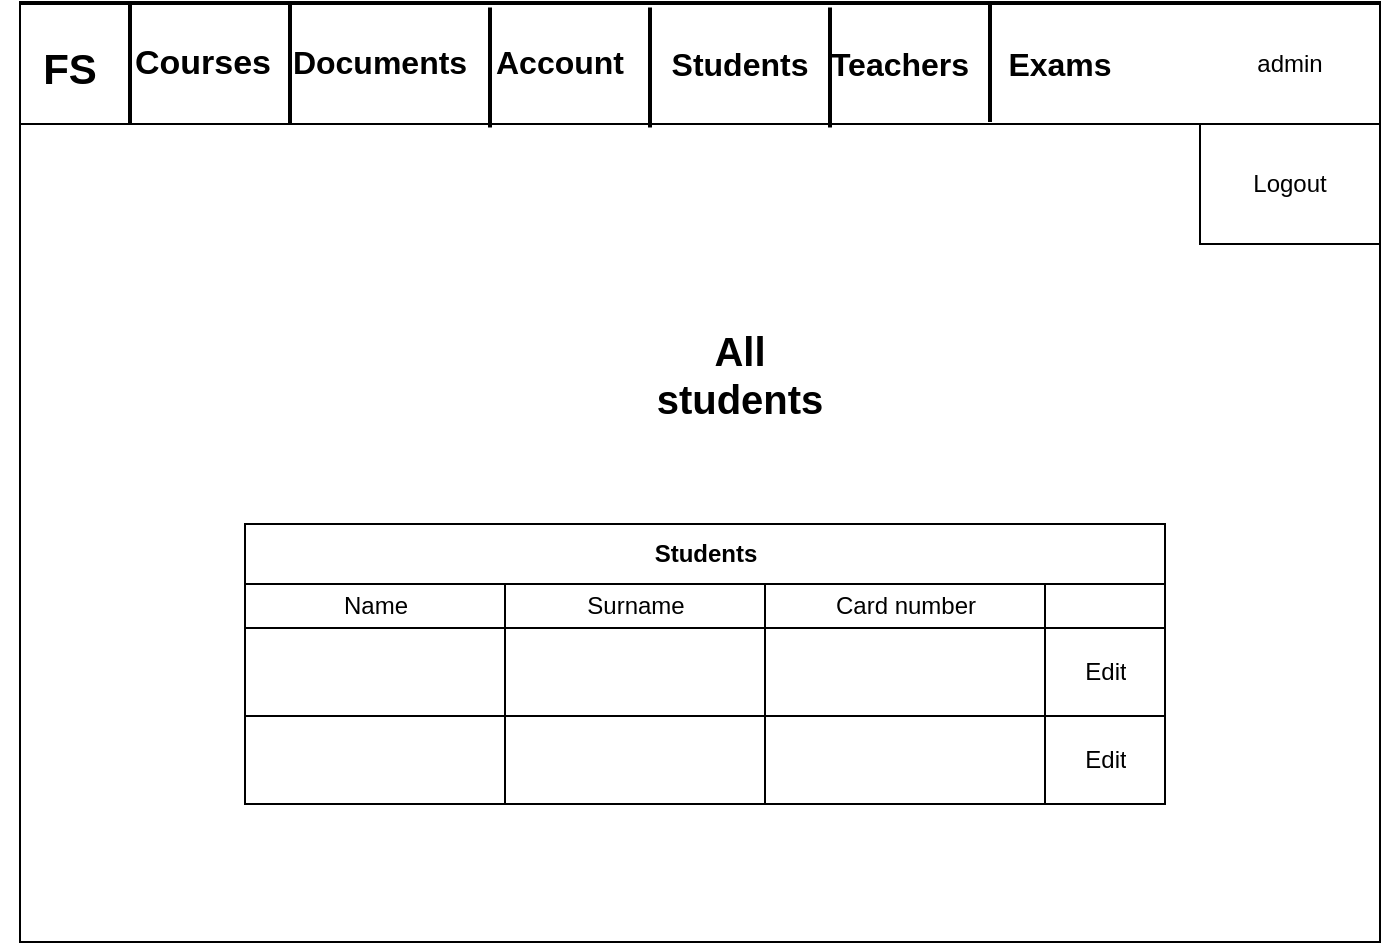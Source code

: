 <mxfile version="14.5.4" type="device"><diagram id="EeLUhkOLqaiyKJmhiH48" name="Page-1"><mxGraphModel dx="1865" dy="1721" grid="1" gridSize="10" guides="1" tooltips="1" connect="1" arrows="1" fold="1" page="1" pageScale="1" pageWidth="827" pageHeight="1169" math="0" shadow="0"><root><mxCell id="0"/><mxCell id="1" parent="0"/><mxCell id="UHbxIiiiPqlxRccdonN8-1" value="" style="rounded=0;whiteSpace=wrap;html=1;" parent="1" vertex="1"><mxGeometry y="-1" width="680" height="470" as="geometry"/></mxCell><mxCell id="UHbxIiiiPqlxRccdonN8-38" value="" style="rounded=0;whiteSpace=wrap;html=1;" parent="1" vertex="1"><mxGeometry x="40" width="120" height="60" as="geometry"/></mxCell><mxCell id="UHbxIiiiPqlxRccdonN8-10" value="" style="rounded=0;whiteSpace=wrap;html=1;" parent="1" vertex="1"><mxGeometry width="680" height="60" as="geometry"/></mxCell><mxCell id="UHbxIiiiPqlxRccdonN8-14" value="admin" style="text;html=1;strokeColor=none;fillColor=none;align=center;verticalAlign=middle;whiteSpace=wrap;rounded=0;" parent="1" vertex="1"><mxGeometry x="615" y="20" width="40" height="20" as="geometry"/></mxCell><mxCell id="UHbxIiiiPqlxRccdonN8-16" value="&lt;b&gt;&lt;font style=&quot;font-size: 17px&quot;&gt;Courses&lt;/font&gt;&lt;/b&gt;" style="text;html=1;strokeColor=none;fillColor=none;align=center;verticalAlign=middle;whiteSpace=wrap;rounded=0;" parent="1" vertex="1"><mxGeometry x="70" y="19" width="42.5" height="21" as="geometry"/></mxCell><mxCell id="UHbxIiiiPqlxRccdonN8-17" value="&lt;b&gt;&lt;font style=&quot;font-size: 16px&quot;&gt;Documents&lt;/font&gt;&lt;/b&gt;" style="text;html=1;strokeColor=none;fillColor=none;align=center;verticalAlign=middle;whiteSpace=wrap;rounded=0;" parent="1" vertex="1"><mxGeometry x="160" y="19" width="40" height="20" as="geometry"/></mxCell><mxCell id="UHbxIiiiPqlxRccdonN8-18" value="&lt;b style=&quot;font-size: 16px&quot;&gt;Account&lt;/b&gt;" style="text;html=1;strokeColor=none;fillColor=none;align=center;verticalAlign=middle;whiteSpace=wrap;rounded=0;" parent="1" vertex="1"><mxGeometry x="250" y="19" width="40" height="20" as="geometry"/></mxCell><mxCell id="UHbxIiiiPqlxRccdonN8-23" value="" style="verticalLabelPosition=bottom;verticalAlign=top;html=1;shape=mxgraph.basic.rect;fillColor2=none;strokeWidth=1;size=20;indent=5;" parent="1" vertex="1"><mxGeometry x="590" y="60" width="90" height="60" as="geometry"/></mxCell><mxCell id="UHbxIiiiPqlxRccdonN8-24" value="&lt;b&gt;&lt;font style=&quot;font-size: 21px&quot;&gt;FS&lt;/font&gt;&lt;/b&gt;" style="text;html=1;strokeColor=none;fillColor=none;align=center;verticalAlign=middle;whiteSpace=wrap;rounded=0;" parent="1" vertex="1"><mxGeometry x="-10" y="22" width="70" height="19.5" as="geometry"/></mxCell><mxCell id="UHbxIiiiPqlxRccdonN8-25" style="edgeStyle=orthogonalEdgeStyle;rounded=0;orthogonalLoop=1;jettySize=auto;html=1;exitX=0.5;exitY=1;exitDx=0;exitDy=0;" parent="1" edge="1"><mxGeometry relative="1" as="geometry"><mxPoint x="320" y="80" as="sourcePoint"/><mxPoint x="320" y="80" as="targetPoint"/></mxGeometry></mxCell><mxCell id="UHbxIiiiPqlxRccdonN8-27" value="Logout" style="text;html=1;strokeColor=none;fillColor=none;align=center;verticalAlign=middle;whiteSpace=wrap;rounded=0;" parent="1" vertex="1"><mxGeometry x="615" y="80" width="40" height="20" as="geometry"/></mxCell><mxCell id="UHbxIiiiPqlxRccdonN8-35" value="&lt;b style=&quot;font-size: 16px&quot;&gt;Students&lt;/b&gt;" style="text;html=1;strokeColor=none;fillColor=none;align=center;verticalAlign=middle;whiteSpace=wrap;rounded=0;" parent="1" vertex="1"><mxGeometry x="330" y="19.5" width="60" height="20" as="geometry"/></mxCell><mxCell id="UHbxIiiiPqlxRccdonN8-36" value="&lt;b style=&quot;font-size: 16px&quot;&gt;Teachers&lt;/b&gt;" style="text;html=1;strokeColor=none;fillColor=none;align=center;verticalAlign=middle;whiteSpace=wrap;rounded=0;" parent="1" vertex="1"><mxGeometry x="410" y="20" width="60" height="20" as="geometry"/></mxCell><mxCell id="UHbxIiiiPqlxRccdonN8-37" value="&lt;b style=&quot;font-size: 16px&quot;&gt;Exams&lt;/b&gt;" style="text;html=1;strokeColor=none;fillColor=none;align=center;verticalAlign=middle;whiteSpace=wrap;rounded=0;" parent="1" vertex="1"><mxGeometry x="490" y="20" width="60" height="20" as="geometry"/></mxCell><mxCell id="MPaKONIHOzIJGPhEMFgn-1" value="" style="line;strokeWidth=2;direction=south;html=1;" vertex="1" parent="1"><mxGeometry x="50" width="10" height="60" as="geometry"/></mxCell><mxCell id="MPaKONIHOzIJGPhEMFgn-2" value="" style="line;strokeWidth=2;direction=south;html=1;" vertex="1" parent="1"><mxGeometry x="130" width="10" height="60" as="geometry"/></mxCell><mxCell id="MPaKONIHOzIJGPhEMFgn-3" value="" style="line;strokeWidth=2;direction=south;html=1;" vertex="1" parent="1"><mxGeometry x="230" y="1.75" width="10" height="60" as="geometry"/></mxCell><mxCell id="MPaKONIHOzIJGPhEMFgn-4" value="" style="line;strokeWidth=2;direction=south;html=1;" vertex="1" parent="1"><mxGeometry x="310" y="1.75" width="10" height="60" as="geometry"/></mxCell><mxCell id="MPaKONIHOzIJGPhEMFgn-5" value="" style="line;strokeWidth=2;direction=south;html=1;" vertex="1" parent="1"><mxGeometry x="400" y="1.75" width="10" height="60" as="geometry"/></mxCell><mxCell id="MPaKONIHOzIJGPhEMFgn-6" value="" style="line;strokeWidth=2;direction=south;html=1;" vertex="1" parent="1"><mxGeometry x="480" y="-1" width="10" height="60" as="geometry"/></mxCell><mxCell id="MPaKONIHOzIJGPhEMFgn-8" value="Students" style="shape=table;html=1;whiteSpace=wrap;startSize=30;container=1;collapsible=0;childLayout=tableLayout;fontStyle=1;align=center;direction=east;" vertex="1" parent="1"><mxGeometry x="112.5" y="260" width="460" height="140" as="geometry"/></mxCell><mxCell id="MPaKONIHOzIJGPhEMFgn-9" value="" style="shape=partialRectangle;html=1;whiteSpace=wrap;collapsible=0;dropTarget=0;pointerEvents=0;fillColor=none;top=0;left=0;bottom=0;right=0;points=[[0,0.5],[1,0.5]];portConstraint=eastwest;" vertex="1" parent="MPaKONIHOzIJGPhEMFgn-8"><mxGeometry y="30" width="460" height="22" as="geometry"/></mxCell><mxCell id="MPaKONIHOzIJGPhEMFgn-10" value="Name" style="shape=partialRectangle;html=1;whiteSpace=wrap;connectable=0;fillColor=none;top=0;left=0;bottom=0;right=0;overflow=hidden;" vertex="1" parent="MPaKONIHOzIJGPhEMFgn-9"><mxGeometry width="130" height="22" as="geometry"/></mxCell><mxCell id="MPaKONIHOzIJGPhEMFgn-11" value="Surname" style="shape=partialRectangle;html=1;whiteSpace=wrap;connectable=0;fillColor=none;top=0;left=0;bottom=0;right=0;overflow=hidden;" vertex="1" parent="MPaKONIHOzIJGPhEMFgn-9"><mxGeometry x="130" width="130" height="22" as="geometry"/></mxCell><mxCell id="MPaKONIHOzIJGPhEMFgn-12" value="Card number" style="shape=partialRectangle;html=1;whiteSpace=wrap;connectable=0;fillColor=none;top=0;left=0;bottom=0;right=0;overflow=hidden;" vertex="1" parent="MPaKONIHOzIJGPhEMFgn-9"><mxGeometry x="260" width="140" height="22" as="geometry"/></mxCell><mxCell id="MPaKONIHOzIJGPhEMFgn-65" style="shape=partialRectangle;html=1;whiteSpace=wrap;connectable=0;fillColor=none;top=0;left=0;bottom=0;right=0;overflow=hidden;" vertex="1" parent="MPaKONIHOzIJGPhEMFgn-9"><mxGeometry x="400" width="60" height="22" as="geometry"/></mxCell><mxCell id="MPaKONIHOzIJGPhEMFgn-13" value="" style="shape=partialRectangle;html=1;whiteSpace=wrap;collapsible=0;dropTarget=0;pointerEvents=0;fillColor=none;top=0;left=0;bottom=0;right=0;points=[[0,0.5],[1,0.5]];portConstraint=eastwest;" vertex="1" parent="MPaKONIHOzIJGPhEMFgn-8"><mxGeometry y="52" width="460" height="44" as="geometry"/></mxCell><mxCell id="MPaKONIHOzIJGPhEMFgn-14" value="" style="shape=partialRectangle;html=1;whiteSpace=wrap;connectable=0;fillColor=none;top=0;left=0;bottom=0;right=0;overflow=hidden;" vertex="1" parent="MPaKONIHOzIJGPhEMFgn-13"><mxGeometry width="130" height="44" as="geometry"/></mxCell><mxCell id="MPaKONIHOzIJGPhEMFgn-15" value="" style="shape=partialRectangle;html=1;whiteSpace=wrap;connectable=0;fillColor=none;top=0;left=0;bottom=0;right=0;overflow=hidden;" vertex="1" parent="MPaKONIHOzIJGPhEMFgn-13"><mxGeometry x="130" width="130" height="44" as="geometry"/></mxCell><mxCell id="MPaKONIHOzIJGPhEMFgn-16" value="" style="shape=partialRectangle;html=1;whiteSpace=wrap;connectable=0;fillColor=none;top=0;left=0;bottom=0;right=0;overflow=hidden;" vertex="1" parent="MPaKONIHOzIJGPhEMFgn-13"><mxGeometry x="260" width="140" height="44" as="geometry"/></mxCell><mxCell id="MPaKONIHOzIJGPhEMFgn-66" value="Edit" style="shape=partialRectangle;html=1;whiteSpace=wrap;connectable=0;fillColor=none;top=0;left=0;bottom=0;right=0;overflow=hidden;" vertex="1" parent="MPaKONIHOzIJGPhEMFgn-13"><mxGeometry x="400" width="60" height="44" as="geometry"/></mxCell><mxCell id="MPaKONIHOzIJGPhEMFgn-17" value="" style="shape=partialRectangle;html=1;whiteSpace=wrap;collapsible=0;dropTarget=0;pointerEvents=0;fillColor=none;top=0;left=0;bottom=0;right=0;points=[[0,0.5],[1,0.5]];portConstraint=eastwest;" vertex="1" parent="MPaKONIHOzIJGPhEMFgn-8"><mxGeometry y="96" width="460" height="44" as="geometry"/></mxCell><mxCell id="MPaKONIHOzIJGPhEMFgn-18" value="" style="shape=partialRectangle;html=1;whiteSpace=wrap;connectable=0;fillColor=none;top=0;left=0;bottom=0;right=0;overflow=hidden;" vertex="1" parent="MPaKONIHOzIJGPhEMFgn-17"><mxGeometry width="130" height="44" as="geometry"/></mxCell><mxCell id="MPaKONIHOzIJGPhEMFgn-19" value="" style="shape=partialRectangle;html=1;whiteSpace=wrap;connectable=0;fillColor=none;top=0;left=0;bottom=0;right=0;overflow=hidden;" vertex="1" parent="MPaKONIHOzIJGPhEMFgn-17"><mxGeometry x="130" width="130" height="44" as="geometry"/></mxCell><mxCell id="MPaKONIHOzIJGPhEMFgn-20" value="" style="shape=partialRectangle;html=1;whiteSpace=wrap;connectable=0;fillColor=none;top=0;left=0;bottom=0;right=0;overflow=hidden;" vertex="1" parent="MPaKONIHOzIJGPhEMFgn-17"><mxGeometry x="260" width="140" height="44" as="geometry"/></mxCell><mxCell id="MPaKONIHOzIJGPhEMFgn-67" value="Edit" style="shape=partialRectangle;html=1;whiteSpace=wrap;connectable=0;fillColor=none;top=0;left=0;bottom=0;right=0;overflow=hidden;" vertex="1" parent="MPaKONIHOzIJGPhEMFgn-17"><mxGeometry x="400" width="60" height="44" as="geometry"/></mxCell><mxCell id="MPaKONIHOzIJGPhEMFgn-68" value="&lt;font style=&quot;font-size: 20px&quot;&gt;&lt;b&gt;All students&lt;/b&gt;&lt;/font&gt;" style="text;html=1;strokeColor=none;fillColor=none;align=center;verticalAlign=middle;whiteSpace=wrap;rounded=0;" vertex="1" parent="1"><mxGeometry x="315" y="150" width="90" height="70" as="geometry"/></mxCell></root></mxGraphModel></diagram></mxfile>